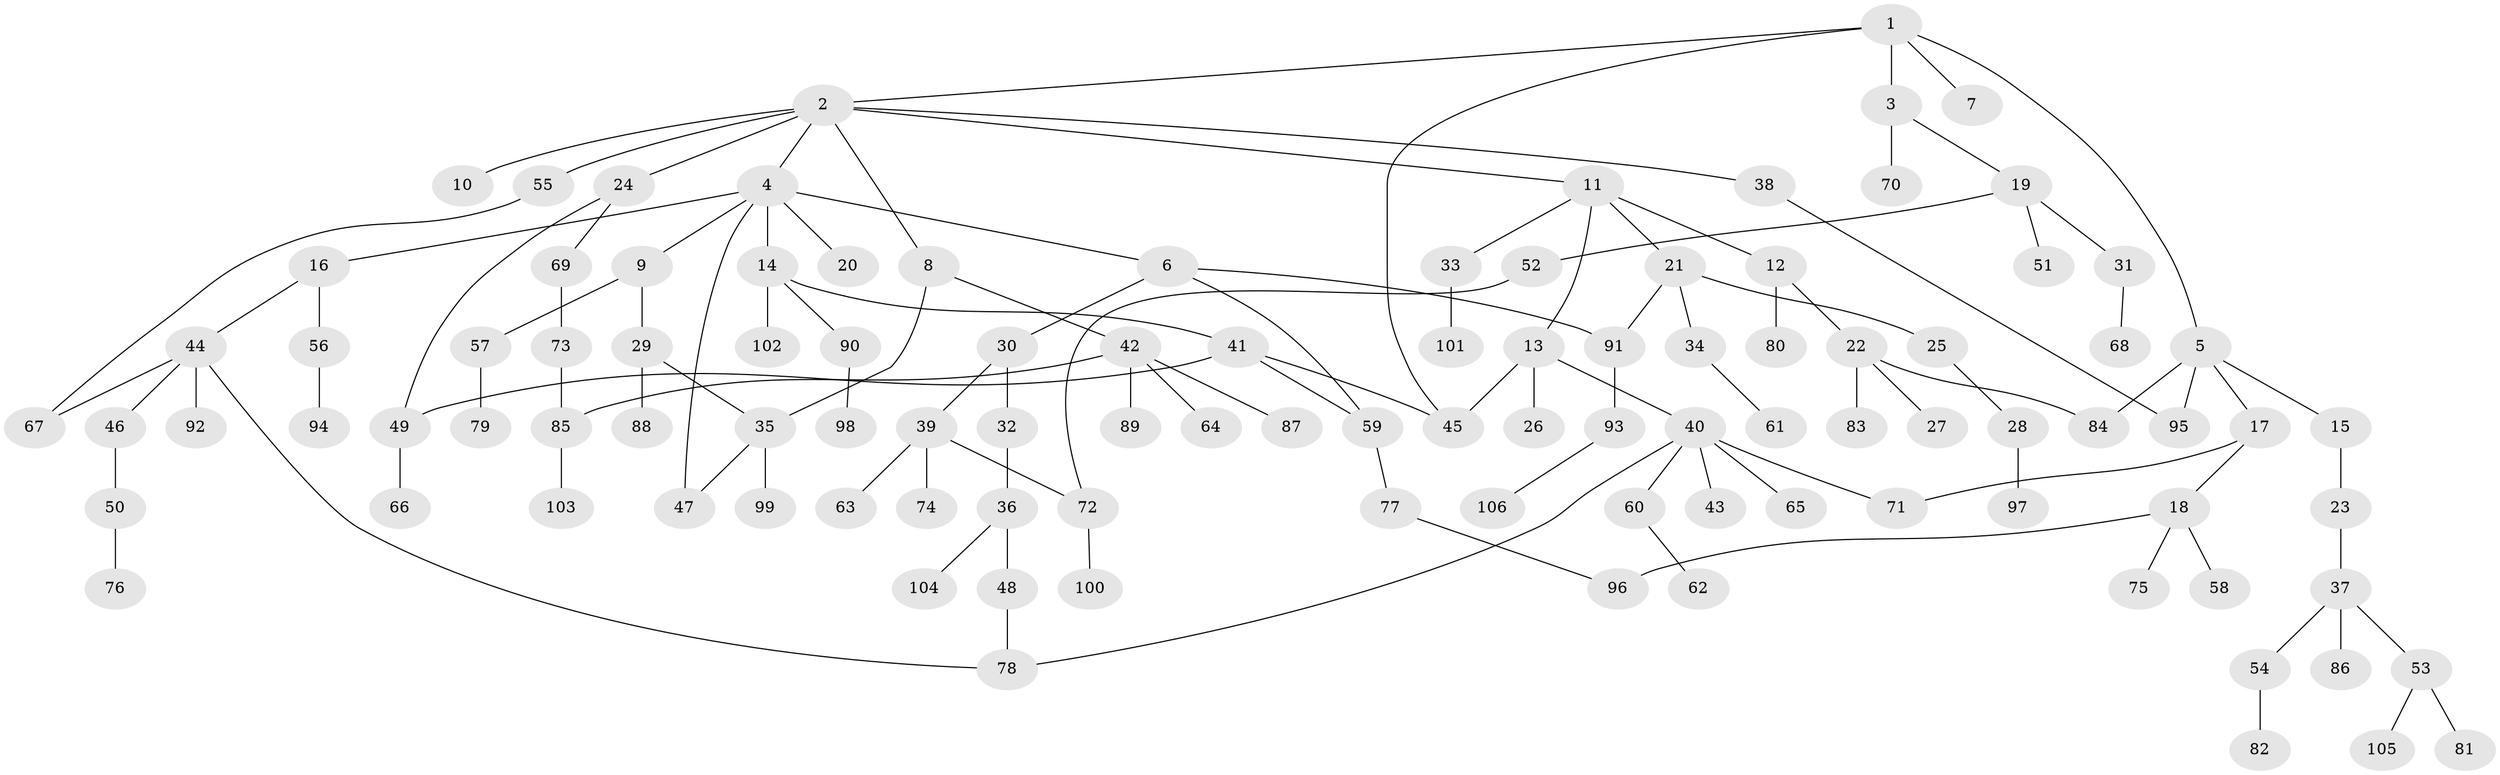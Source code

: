 // coarse degree distribution, {4: 0.125, 5: 0.09375, 2: 0.40625, 3: 0.1875, 1: 0.15625, 8: 0.03125}
// Generated by graph-tools (version 1.1) at 2025/36/03/04/25 23:36:13]
// undirected, 106 vertices, 121 edges
graph export_dot {
  node [color=gray90,style=filled];
  1;
  2;
  3;
  4;
  5;
  6;
  7;
  8;
  9;
  10;
  11;
  12;
  13;
  14;
  15;
  16;
  17;
  18;
  19;
  20;
  21;
  22;
  23;
  24;
  25;
  26;
  27;
  28;
  29;
  30;
  31;
  32;
  33;
  34;
  35;
  36;
  37;
  38;
  39;
  40;
  41;
  42;
  43;
  44;
  45;
  46;
  47;
  48;
  49;
  50;
  51;
  52;
  53;
  54;
  55;
  56;
  57;
  58;
  59;
  60;
  61;
  62;
  63;
  64;
  65;
  66;
  67;
  68;
  69;
  70;
  71;
  72;
  73;
  74;
  75;
  76;
  77;
  78;
  79;
  80;
  81;
  82;
  83;
  84;
  85;
  86;
  87;
  88;
  89;
  90;
  91;
  92;
  93;
  94;
  95;
  96;
  97;
  98;
  99;
  100;
  101;
  102;
  103;
  104;
  105;
  106;
  1 -- 2;
  1 -- 3;
  1 -- 5;
  1 -- 7;
  1 -- 45;
  2 -- 4;
  2 -- 8;
  2 -- 10;
  2 -- 11;
  2 -- 24;
  2 -- 38;
  2 -- 55;
  3 -- 19;
  3 -- 70;
  4 -- 6;
  4 -- 9;
  4 -- 14;
  4 -- 16;
  4 -- 20;
  4 -- 47;
  5 -- 15;
  5 -- 17;
  5 -- 84;
  5 -- 95;
  6 -- 30;
  6 -- 59;
  6 -- 91;
  8 -- 35;
  8 -- 42;
  9 -- 29;
  9 -- 57;
  11 -- 12;
  11 -- 13;
  11 -- 21;
  11 -- 33;
  12 -- 22;
  12 -- 80;
  13 -- 26;
  13 -- 40;
  13 -- 45;
  14 -- 41;
  14 -- 90;
  14 -- 102;
  15 -- 23;
  16 -- 44;
  16 -- 56;
  17 -- 18;
  17 -- 71;
  18 -- 58;
  18 -- 75;
  18 -- 96;
  19 -- 31;
  19 -- 51;
  19 -- 52;
  21 -- 25;
  21 -- 34;
  21 -- 91;
  22 -- 27;
  22 -- 83;
  22 -- 84;
  23 -- 37;
  24 -- 69;
  24 -- 49;
  25 -- 28;
  28 -- 97;
  29 -- 88;
  29 -- 35;
  30 -- 32;
  30 -- 39;
  31 -- 68;
  32 -- 36;
  33 -- 101;
  34 -- 61;
  35 -- 99;
  35 -- 47;
  36 -- 48;
  36 -- 104;
  37 -- 53;
  37 -- 54;
  37 -- 86;
  38 -- 95;
  39 -- 63;
  39 -- 72;
  39 -- 74;
  40 -- 43;
  40 -- 60;
  40 -- 65;
  40 -- 71;
  40 -- 78;
  41 -- 49;
  41 -- 59;
  41 -- 45;
  42 -- 64;
  42 -- 85;
  42 -- 87;
  42 -- 89;
  44 -- 46;
  44 -- 92;
  44 -- 78;
  44 -- 67;
  46 -- 50;
  48 -- 78;
  49 -- 66;
  50 -- 76;
  52 -- 72;
  53 -- 81;
  53 -- 105;
  54 -- 82;
  55 -- 67;
  56 -- 94;
  57 -- 79;
  59 -- 77;
  60 -- 62;
  69 -- 73;
  72 -- 100;
  73 -- 85;
  77 -- 96;
  85 -- 103;
  90 -- 98;
  91 -- 93;
  93 -- 106;
}
